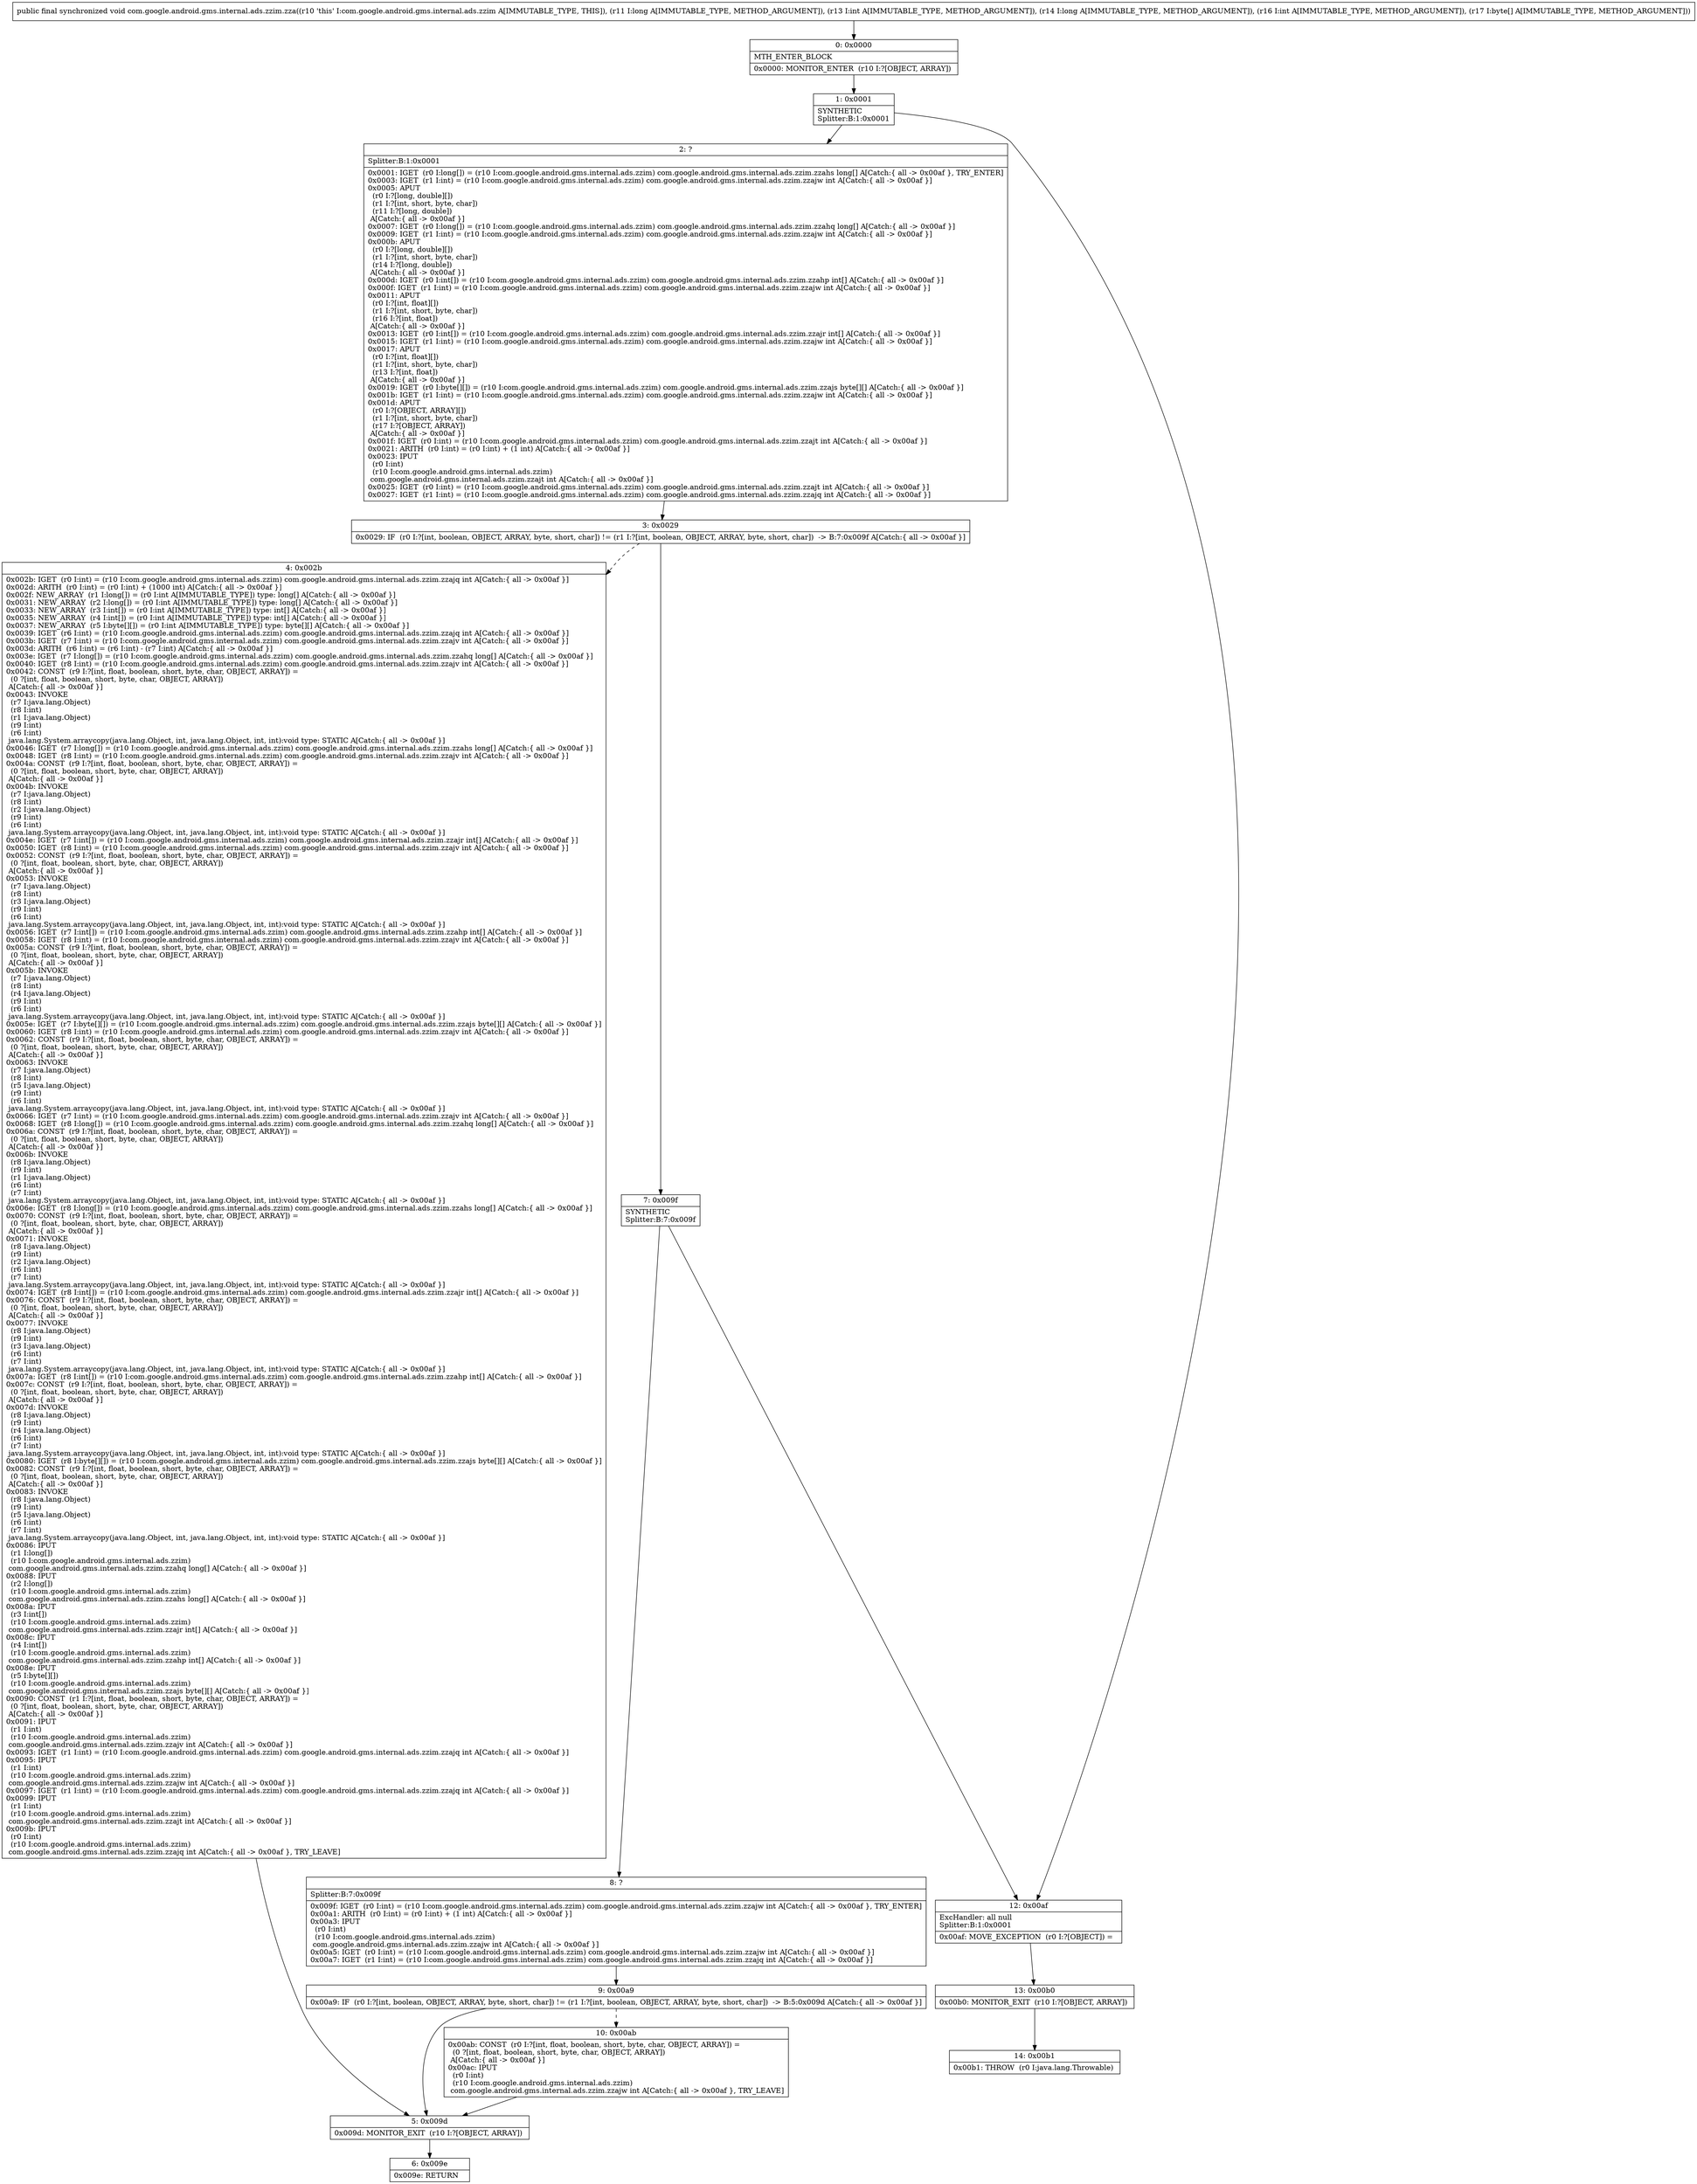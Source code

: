 digraph "CFG forcom.google.android.gms.internal.ads.zzim.zza(JIJI[B)V" {
Node_0 [shape=record,label="{0\:\ 0x0000|MTH_ENTER_BLOCK\l|0x0000: MONITOR_ENTER  (r10 I:?[OBJECT, ARRAY]) \l}"];
Node_1 [shape=record,label="{1\:\ 0x0001|SYNTHETIC\lSplitter:B:1:0x0001\l}"];
Node_2 [shape=record,label="{2\:\ ?|Splitter:B:1:0x0001\l|0x0001: IGET  (r0 I:long[]) = (r10 I:com.google.android.gms.internal.ads.zzim) com.google.android.gms.internal.ads.zzim.zzahs long[] A[Catch:\{ all \-\> 0x00af \}, TRY_ENTER]\l0x0003: IGET  (r1 I:int) = (r10 I:com.google.android.gms.internal.ads.zzim) com.google.android.gms.internal.ads.zzim.zzajw int A[Catch:\{ all \-\> 0x00af \}]\l0x0005: APUT  \l  (r0 I:?[long, double][])\l  (r1 I:?[int, short, byte, char])\l  (r11 I:?[long, double])\l A[Catch:\{ all \-\> 0x00af \}]\l0x0007: IGET  (r0 I:long[]) = (r10 I:com.google.android.gms.internal.ads.zzim) com.google.android.gms.internal.ads.zzim.zzahq long[] A[Catch:\{ all \-\> 0x00af \}]\l0x0009: IGET  (r1 I:int) = (r10 I:com.google.android.gms.internal.ads.zzim) com.google.android.gms.internal.ads.zzim.zzajw int A[Catch:\{ all \-\> 0x00af \}]\l0x000b: APUT  \l  (r0 I:?[long, double][])\l  (r1 I:?[int, short, byte, char])\l  (r14 I:?[long, double])\l A[Catch:\{ all \-\> 0x00af \}]\l0x000d: IGET  (r0 I:int[]) = (r10 I:com.google.android.gms.internal.ads.zzim) com.google.android.gms.internal.ads.zzim.zzahp int[] A[Catch:\{ all \-\> 0x00af \}]\l0x000f: IGET  (r1 I:int) = (r10 I:com.google.android.gms.internal.ads.zzim) com.google.android.gms.internal.ads.zzim.zzajw int A[Catch:\{ all \-\> 0x00af \}]\l0x0011: APUT  \l  (r0 I:?[int, float][])\l  (r1 I:?[int, short, byte, char])\l  (r16 I:?[int, float])\l A[Catch:\{ all \-\> 0x00af \}]\l0x0013: IGET  (r0 I:int[]) = (r10 I:com.google.android.gms.internal.ads.zzim) com.google.android.gms.internal.ads.zzim.zzajr int[] A[Catch:\{ all \-\> 0x00af \}]\l0x0015: IGET  (r1 I:int) = (r10 I:com.google.android.gms.internal.ads.zzim) com.google.android.gms.internal.ads.zzim.zzajw int A[Catch:\{ all \-\> 0x00af \}]\l0x0017: APUT  \l  (r0 I:?[int, float][])\l  (r1 I:?[int, short, byte, char])\l  (r13 I:?[int, float])\l A[Catch:\{ all \-\> 0x00af \}]\l0x0019: IGET  (r0 I:byte[][]) = (r10 I:com.google.android.gms.internal.ads.zzim) com.google.android.gms.internal.ads.zzim.zzajs byte[][] A[Catch:\{ all \-\> 0x00af \}]\l0x001b: IGET  (r1 I:int) = (r10 I:com.google.android.gms.internal.ads.zzim) com.google.android.gms.internal.ads.zzim.zzajw int A[Catch:\{ all \-\> 0x00af \}]\l0x001d: APUT  \l  (r0 I:?[OBJECT, ARRAY][])\l  (r1 I:?[int, short, byte, char])\l  (r17 I:?[OBJECT, ARRAY])\l A[Catch:\{ all \-\> 0x00af \}]\l0x001f: IGET  (r0 I:int) = (r10 I:com.google.android.gms.internal.ads.zzim) com.google.android.gms.internal.ads.zzim.zzajt int A[Catch:\{ all \-\> 0x00af \}]\l0x0021: ARITH  (r0 I:int) = (r0 I:int) + (1 int) A[Catch:\{ all \-\> 0x00af \}]\l0x0023: IPUT  \l  (r0 I:int)\l  (r10 I:com.google.android.gms.internal.ads.zzim)\l com.google.android.gms.internal.ads.zzim.zzajt int A[Catch:\{ all \-\> 0x00af \}]\l0x0025: IGET  (r0 I:int) = (r10 I:com.google.android.gms.internal.ads.zzim) com.google.android.gms.internal.ads.zzim.zzajt int A[Catch:\{ all \-\> 0x00af \}]\l0x0027: IGET  (r1 I:int) = (r10 I:com.google.android.gms.internal.ads.zzim) com.google.android.gms.internal.ads.zzim.zzajq int A[Catch:\{ all \-\> 0x00af \}]\l}"];
Node_3 [shape=record,label="{3\:\ 0x0029|0x0029: IF  (r0 I:?[int, boolean, OBJECT, ARRAY, byte, short, char]) != (r1 I:?[int, boolean, OBJECT, ARRAY, byte, short, char])  \-\> B:7:0x009f A[Catch:\{ all \-\> 0x00af \}]\l}"];
Node_4 [shape=record,label="{4\:\ 0x002b|0x002b: IGET  (r0 I:int) = (r10 I:com.google.android.gms.internal.ads.zzim) com.google.android.gms.internal.ads.zzim.zzajq int A[Catch:\{ all \-\> 0x00af \}]\l0x002d: ARITH  (r0 I:int) = (r0 I:int) + (1000 int) A[Catch:\{ all \-\> 0x00af \}]\l0x002f: NEW_ARRAY  (r1 I:long[]) = (r0 I:int A[IMMUTABLE_TYPE]) type: long[] A[Catch:\{ all \-\> 0x00af \}]\l0x0031: NEW_ARRAY  (r2 I:long[]) = (r0 I:int A[IMMUTABLE_TYPE]) type: long[] A[Catch:\{ all \-\> 0x00af \}]\l0x0033: NEW_ARRAY  (r3 I:int[]) = (r0 I:int A[IMMUTABLE_TYPE]) type: int[] A[Catch:\{ all \-\> 0x00af \}]\l0x0035: NEW_ARRAY  (r4 I:int[]) = (r0 I:int A[IMMUTABLE_TYPE]) type: int[] A[Catch:\{ all \-\> 0x00af \}]\l0x0037: NEW_ARRAY  (r5 I:byte[][]) = (r0 I:int A[IMMUTABLE_TYPE]) type: byte[][] A[Catch:\{ all \-\> 0x00af \}]\l0x0039: IGET  (r6 I:int) = (r10 I:com.google.android.gms.internal.ads.zzim) com.google.android.gms.internal.ads.zzim.zzajq int A[Catch:\{ all \-\> 0x00af \}]\l0x003b: IGET  (r7 I:int) = (r10 I:com.google.android.gms.internal.ads.zzim) com.google.android.gms.internal.ads.zzim.zzajv int A[Catch:\{ all \-\> 0x00af \}]\l0x003d: ARITH  (r6 I:int) = (r6 I:int) \- (r7 I:int) A[Catch:\{ all \-\> 0x00af \}]\l0x003e: IGET  (r7 I:long[]) = (r10 I:com.google.android.gms.internal.ads.zzim) com.google.android.gms.internal.ads.zzim.zzahq long[] A[Catch:\{ all \-\> 0x00af \}]\l0x0040: IGET  (r8 I:int) = (r10 I:com.google.android.gms.internal.ads.zzim) com.google.android.gms.internal.ads.zzim.zzajv int A[Catch:\{ all \-\> 0x00af \}]\l0x0042: CONST  (r9 I:?[int, float, boolean, short, byte, char, OBJECT, ARRAY]) = \l  (0 ?[int, float, boolean, short, byte, char, OBJECT, ARRAY])\l A[Catch:\{ all \-\> 0x00af \}]\l0x0043: INVOKE  \l  (r7 I:java.lang.Object)\l  (r8 I:int)\l  (r1 I:java.lang.Object)\l  (r9 I:int)\l  (r6 I:int)\l java.lang.System.arraycopy(java.lang.Object, int, java.lang.Object, int, int):void type: STATIC A[Catch:\{ all \-\> 0x00af \}]\l0x0046: IGET  (r7 I:long[]) = (r10 I:com.google.android.gms.internal.ads.zzim) com.google.android.gms.internal.ads.zzim.zzahs long[] A[Catch:\{ all \-\> 0x00af \}]\l0x0048: IGET  (r8 I:int) = (r10 I:com.google.android.gms.internal.ads.zzim) com.google.android.gms.internal.ads.zzim.zzajv int A[Catch:\{ all \-\> 0x00af \}]\l0x004a: CONST  (r9 I:?[int, float, boolean, short, byte, char, OBJECT, ARRAY]) = \l  (0 ?[int, float, boolean, short, byte, char, OBJECT, ARRAY])\l A[Catch:\{ all \-\> 0x00af \}]\l0x004b: INVOKE  \l  (r7 I:java.lang.Object)\l  (r8 I:int)\l  (r2 I:java.lang.Object)\l  (r9 I:int)\l  (r6 I:int)\l java.lang.System.arraycopy(java.lang.Object, int, java.lang.Object, int, int):void type: STATIC A[Catch:\{ all \-\> 0x00af \}]\l0x004e: IGET  (r7 I:int[]) = (r10 I:com.google.android.gms.internal.ads.zzim) com.google.android.gms.internal.ads.zzim.zzajr int[] A[Catch:\{ all \-\> 0x00af \}]\l0x0050: IGET  (r8 I:int) = (r10 I:com.google.android.gms.internal.ads.zzim) com.google.android.gms.internal.ads.zzim.zzajv int A[Catch:\{ all \-\> 0x00af \}]\l0x0052: CONST  (r9 I:?[int, float, boolean, short, byte, char, OBJECT, ARRAY]) = \l  (0 ?[int, float, boolean, short, byte, char, OBJECT, ARRAY])\l A[Catch:\{ all \-\> 0x00af \}]\l0x0053: INVOKE  \l  (r7 I:java.lang.Object)\l  (r8 I:int)\l  (r3 I:java.lang.Object)\l  (r9 I:int)\l  (r6 I:int)\l java.lang.System.arraycopy(java.lang.Object, int, java.lang.Object, int, int):void type: STATIC A[Catch:\{ all \-\> 0x00af \}]\l0x0056: IGET  (r7 I:int[]) = (r10 I:com.google.android.gms.internal.ads.zzim) com.google.android.gms.internal.ads.zzim.zzahp int[] A[Catch:\{ all \-\> 0x00af \}]\l0x0058: IGET  (r8 I:int) = (r10 I:com.google.android.gms.internal.ads.zzim) com.google.android.gms.internal.ads.zzim.zzajv int A[Catch:\{ all \-\> 0x00af \}]\l0x005a: CONST  (r9 I:?[int, float, boolean, short, byte, char, OBJECT, ARRAY]) = \l  (0 ?[int, float, boolean, short, byte, char, OBJECT, ARRAY])\l A[Catch:\{ all \-\> 0x00af \}]\l0x005b: INVOKE  \l  (r7 I:java.lang.Object)\l  (r8 I:int)\l  (r4 I:java.lang.Object)\l  (r9 I:int)\l  (r6 I:int)\l java.lang.System.arraycopy(java.lang.Object, int, java.lang.Object, int, int):void type: STATIC A[Catch:\{ all \-\> 0x00af \}]\l0x005e: IGET  (r7 I:byte[][]) = (r10 I:com.google.android.gms.internal.ads.zzim) com.google.android.gms.internal.ads.zzim.zzajs byte[][] A[Catch:\{ all \-\> 0x00af \}]\l0x0060: IGET  (r8 I:int) = (r10 I:com.google.android.gms.internal.ads.zzim) com.google.android.gms.internal.ads.zzim.zzajv int A[Catch:\{ all \-\> 0x00af \}]\l0x0062: CONST  (r9 I:?[int, float, boolean, short, byte, char, OBJECT, ARRAY]) = \l  (0 ?[int, float, boolean, short, byte, char, OBJECT, ARRAY])\l A[Catch:\{ all \-\> 0x00af \}]\l0x0063: INVOKE  \l  (r7 I:java.lang.Object)\l  (r8 I:int)\l  (r5 I:java.lang.Object)\l  (r9 I:int)\l  (r6 I:int)\l java.lang.System.arraycopy(java.lang.Object, int, java.lang.Object, int, int):void type: STATIC A[Catch:\{ all \-\> 0x00af \}]\l0x0066: IGET  (r7 I:int) = (r10 I:com.google.android.gms.internal.ads.zzim) com.google.android.gms.internal.ads.zzim.zzajv int A[Catch:\{ all \-\> 0x00af \}]\l0x0068: IGET  (r8 I:long[]) = (r10 I:com.google.android.gms.internal.ads.zzim) com.google.android.gms.internal.ads.zzim.zzahq long[] A[Catch:\{ all \-\> 0x00af \}]\l0x006a: CONST  (r9 I:?[int, float, boolean, short, byte, char, OBJECT, ARRAY]) = \l  (0 ?[int, float, boolean, short, byte, char, OBJECT, ARRAY])\l A[Catch:\{ all \-\> 0x00af \}]\l0x006b: INVOKE  \l  (r8 I:java.lang.Object)\l  (r9 I:int)\l  (r1 I:java.lang.Object)\l  (r6 I:int)\l  (r7 I:int)\l java.lang.System.arraycopy(java.lang.Object, int, java.lang.Object, int, int):void type: STATIC A[Catch:\{ all \-\> 0x00af \}]\l0x006e: IGET  (r8 I:long[]) = (r10 I:com.google.android.gms.internal.ads.zzim) com.google.android.gms.internal.ads.zzim.zzahs long[] A[Catch:\{ all \-\> 0x00af \}]\l0x0070: CONST  (r9 I:?[int, float, boolean, short, byte, char, OBJECT, ARRAY]) = \l  (0 ?[int, float, boolean, short, byte, char, OBJECT, ARRAY])\l A[Catch:\{ all \-\> 0x00af \}]\l0x0071: INVOKE  \l  (r8 I:java.lang.Object)\l  (r9 I:int)\l  (r2 I:java.lang.Object)\l  (r6 I:int)\l  (r7 I:int)\l java.lang.System.arraycopy(java.lang.Object, int, java.lang.Object, int, int):void type: STATIC A[Catch:\{ all \-\> 0x00af \}]\l0x0074: IGET  (r8 I:int[]) = (r10 I:com.google.android.gms.internal.ads.zzim) com.google.android.gms.internal.ads.zzim.zzajr int[] A[Catch:\{ all \-\> 0x00af \}]\l0x0076: CONST  (r9 I:?[int, float, boolean, short, byte, char, OBJECT, ARRAY]) = \l  (0 ?[int, float, boolean, short, byte, char, OBJECT, ARRAY])\l A[Catch:\{ all \-\> 0x00af \}]\l0x0077: INVOKE  \l  (r8 I:java.lang.Object)\l  (r9 I:int)\l  (r3 I:java.lang.Object)\l  (r6 I:int)\l  (r7 I:int)\l java.lang.System.arraycopy(java.lang.Object, int, java.lang.Object, int, int):void type: STATIC A[Catch:\{ all \-\> 0x00af \}]\l0x007a: IGET  (r8 I:int[]) = (r10 I:com.google.android.gms.internal.ads.zzim) com.google.android.gms.internal.ads.zzim.zzahp int[] A[Catch:\{ all \-\> 0x00af \}]\l0x007c: CONST  (r9 I:?[int, float, boolean, short, byte, char, OBJECT, ARRAY]) = \l  (0 ?[int, float, boolean, short, byte, char, OBJECT, ARRAY])\l A[Catch:\{ all \-\> 0x00af \}]\l0x007d: INVOKE  \l  (r8 I:java.lang.Object)\l  (r9 I:int)\l  (r4 I:java.lang.Object)\l  (r6 I:int)\l  (r7 I:int)\l java.lang.System.arraycopy(java.lang.Object, int, java.lang.Object, int, int):void type: STATIC A[Catch:\{ all \-\> 0x00af \}]\l0x0080: IGET  (r8 I:byte[][]) = (r10 I:com.google.android.gms.internal.ads.zzim) com.google.android.gms.internal.ads.zzim.zzajs byte[][] A[Catch:\{ all \-\> 0x00af \}]\l0x0082: CONST  (r9 I:?[int, float, boolean, short, byte, char, OBJECT, ARRAY]) = \l  (0 ?[int, float, boolean, short, byte, char, OBJECT, ARRAY])\l A[Catch:\{ all \-\> 0x00af \}]\l0x0083: INVOKE  \l  (r8 I:java.lang.Object)\l  (r9 I:int)\l  (r5 I:java.lang.Object)\l  (r6 I:int)\l  (r7 I:int)\l java.lang.System.arraycopy(java.lang.Object, int, java.lang.Object, int, int):void type: STATIC A[Catch:\{ all \-\> 0x00af \}]\l0x0086: IPUT  \l  (r1 I:long[])\l  (r10 I:com.google.android.gms.internal.ads.zzim)\l com.google.android.gms.internal.ads.zzim.zzahq long[] A[Catch:\{ all \-\> 0x00af \}]\l0x0088: IPUT  \l  (r2 I:long[])\l  (r10 I:com.google.android.gms.internal.ads.zzim)\l com.google.android.gms.internal.ads.zzim.zzahs long[] A[Catch:\{ all \-\> 0x00af \}]\l0x008a: IPUT  \l  (r3 I:int[])\l  (r10 I:com.google.android.gms.internal.ads.zzim)\l com.google.android.gms.internal.ads.zzim.zzajr int[] A[Catch:\{ all \-\> 0x00af \}]\l0x008c: IPUT  \l  (r4 I:int[])\l  (r10 I:com.google.android.gms.internal.ads.zzim)\l com.google.android.gms.internal.ads.zzim.zzahp int[] A[Catch:\{ all \-\> 0x00af \}]\l0x008e: IPUT  \l  (r5 I:byte[][])\l  (r10 I:com.google.android.gms.internal.ads.zzim)\l com.google.android.gms.internal.ads.zzim.zzajs byte[][] A[Catch:\{ all \-\> 0x00af \}]\l0x0090: CONST  (r1 I:?[int, float, boolean, short, byte, char, OBJECT, ARRAY]) = \l  (0 ?[int, float, boolean, short, byte, char, OBJECT, ARRAY])\l A[Catch:\{ all \-\> 0x00af \}]\l0x0091: IPUT  \l  (r1 I:int)\l  (r10 I:com.google.android.gms.internal.ads.zzim)\l com.google.android.gms.internal.ads.zzim.zzajv int A[Catch:\{ all \-\> 0x00af \}]\l0x0093: IGET  (r1 I:int) = (r10 I:com.google.android.gms.internal.ads.zzim) com.google.android.gms.internal.ads.zzim.zzajq int A[Catch:\{ all \-\> 0x00af \}]\l0x0095: IPUT  \l  (r1 I:int)\l  (r10 I:com.google.android.gms.internal.ads.zzim)\l com.google.android.gms.internal.ads.zzim.zzajw int A[Catch:\{ all \-\> 0x00af \}]\l0x0097: IGET  (r1 I:int) = (r10 I:com.google.android.gms.internal.ads.zzim) com.google.android.gms.internal.ads.zzim.zzajq int A[Catch:\{ all \-\> 0x00af \}]\l0x0099: IPUT  \l  (r1 I:int)\l  (r10 I:com.google.android.gms.internal.ads.zzim)\l com.google.android.gms.internal.ads.zzim.zzajt int A[Catch:\{ all \-\> 0x00af \}]\l0x009b: IPUT  \l  (r0 I:int)\l  (r10 I:com.google.android.gms.internal.ads.zzim)\l com.google.android.gms.internal.ads.zzim.zzajq int A[Catch:\{ all \-\> 0x00af \}, TRY_LEAVE]\l}"];
Node_5 [shape=record,label="{5\:\ 0x009d|0x009d: MONITOR_EXIT  (r10 I:?[OBJECT, ARRAY]) \l}"];
Node_6 [shape=record,label="{6\:\ 0x009e|0x009e: RETURN   \l}"];
Node_7 [shape=record,label="{7\:\ 0x009f|SYNTHETIC\lSplitter:B:7:0x009f\l}"];
Node_8 [shape=record,label="{8\:\ ?|Splitter:B:7:0x009f\l|0x009f: IGET  (r0 I:int) = (r10 I:com.google.android.gms.internal.ads.zzim) com.google.android.gms.internal.ads.zzim.zzajw int A[Catch:\{ all \-\> 0x00af \}, TRY_ENTER]\l0x00a1: ARITH  (r0 I:int) = (r0 I:int) + (1 int) A[Catch:\{ all \-\> 0x00af \}]\l0x00a3: IPUT  \l  (r0 I:int)\l  (r10 I:com.google.android.gms.internal.ads.zzim)\l com.google.android.gms.internal.ads.zzim.zzajw int A[Catch:\{ all \-\> 0x00af \}]\l0x00a5: IGET  (r0 I:int) = (r10 I:com.google.android.gms.internal.ads.zzim) com.google.android.gms.internal.ads.zzim.zzajw int A[Catch:\{ all \-\> 0x00af \}]\l0x00a7: IGET  (r1 I:int) = (r10 I:com.google.android.gms.internal.ads.zzim) com.google.android.gms.internal.ads.zzim.zzajq int A[Catch:\{ all \-\> 0x00af \}]\l}"];
Node_9 [shape=record,label="{9\:\ 0x00a9|0x00a9: IF  (r0 I:?[int, boolean, OBJECT, ARRAY, byte, short, char]) != (r1 I:?[int, boolean, OBJECT, ARRAY, byte, short, char])  \-\> B:5:0x009d A[Catch:\{ all \-\> 0x00af \}]\l}"];
Node_10 [shape=record,label="{10\:\ 0x00ab|0x00ab: CONST  (r0 I:?[int, float, boolean, short, byte, char, OBJECT, ARRAY]) = \l  (0 ?[int, float, boolean, short, byte, char, OBJECT, ARRAY])\l A[Catch:\{ all \-\> 0x00af \}]\l0x00ac: IPUT  \l  (r0 I:int)\l  (r10 I:com.google.android.gms.internal.ads.zzim)\l com.google.android.gms.internal.ads.zzim.zzajw int A[Catch:\{ all \-\> 0x00af \}, TRY_LEAVE]\l}"];
Node_12 [shape=record,label="{12\:\ 0x00af|ExcHandler: all null\lSplitter:B:1:0x0001\l|0x00af: MOVE_EXCEPTION  (r0 I:?[OBJECT]) =  \l}"];
Node_13 [shape=record,label="{13\:\ 0x00b0|0x00b0: MONITOR_EXIT  (r10 I:?[OBJECT, ARRAY]) \l}"];
Node_14 [shape=record,label="{14\:\ 0x00b1|0x00b1: THROW  (r0 I:java.lang.Throwable) \l}"];
MethodNode[shape=record,label="{public final synchronized void com.google.android.gms.internal.ads.zzim.zza((r10 'this' I:com.google.android.gms.internal.ads.zzim A[IMMUTABLE_TYPE, THIS]), (r11 I:long A[IMMUTABLE_TYPE, METHOD_ARGUMENT]), (r13 I:int A[IMMUTABLE_TYPE, METHOD_ARGUMENT]), (r14 I:long A[IMMUTABLE_TYPE, METHOD_ARGUMENT]), (r16 I:int A[IMMUTABLE_TYPE, METHOD_ARGUMENT]), (r17 I:byte[] A[IMMUTABLE_TYPE, METHOD_ARGUMENT])) }"];
MethodNode -> Node_0;
Node_0 -> Node_1;
Node_1 -> Node_2;
Node_1 -> Node_12;
Node_2 -> Node_3;
Node_3 -> Node_4[style=dashed];
Node_3 -> Node_7;
Node_4 -> Node_5;
Node_5 -> Node_6;
Node_7 -> Node_8;
Node_7 -> Node_12;
Node_8 -> Node_9;
Node_9 -> Node_5;
Node_9 -> Node_10[style=dashed];
Node_10 -> Node_5;
Node_12 -> Node_13;
Node_13 -> Node_14;
}

